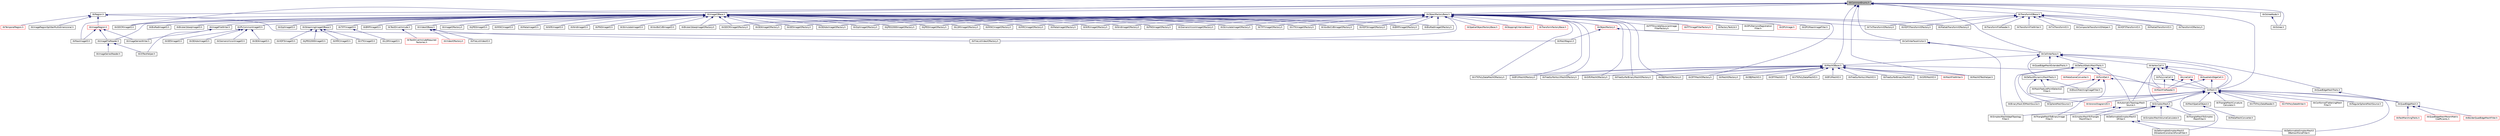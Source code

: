 digraph "itkCommonEnums.h"
{
 // LATEX_PDF_SIZE
  edge [fontname="Helvetica",fontsize="10",labelfontname="Helvetica",labelfontsize="10"];
  node [fontname="Helvetica",fontsize="10",shape=record];
  Node1 [label="itkCommonEnums.h",height=0.2,width=0.4,color="black", fillcolor="grey75", style="filled", fontcolor="black",tooltip=" "];
  Node1 -> Node2 [dir="back",color="midnightblue",fontsize="10",style="solid",fontname="Helvetica"];
  Node2 [label="itkCellInterface.h",height=0.2,width=0.4,color="black", fillcolor="white", style="filled",URL="$itkCellInterface_8h.html",tooltip=" "];
  Node2 -> Node3 [dir="back",color="midnightblue",fontsize="10",style="solid",fontname="Helvetica"];
  Node3 [label="itkDefaultDynamicMeshTraits.h",height=0.2,width=0.4,color="black", fillcolor="white", style="filled",URL="$itkDefaultDynamicMeshTraits_8h.html",tooltip=" "];
  Node3 -> Node4 [dir="back",color="midnightblue",fontsize="10",style="solid",fontname="Helvetica"];
  Node4 [label="itkBlockMatchingImageFilter.h",height=0.2,width=0.4,color="black", fillcolor="white", style="filled",URL="$itkBlockMatchingImageFilter_8h.html",tooltip=" "];
  Node3 -> Node5 [dir="back",color="midnightblue",fontsize="10",style="solid",fontname="Helvetica"];
  Node5 [label="itkMaskFeaturePointSelection\lFilter.h",height=0.2,width=0.4,color="black", fillcolor="white", style="filled",URL="$itkMaskFeaturePointSelectionFilter_8h.html",tooltip=" "];
  Node3 -> Node6 [dir="back",color="midnightblue",fontsize="10",style="solid",fontname="Helvetica"];
  Node6 [label="itkVoronoiDiagram2D.h",height=0.2,width=0.4,color="red", fillcolor="white", style="filled",URL="$itkVoronoiDiagram2D_8h.html",tooltip=" "];
  Node2 -> Node12 [dir="back",color="midnightblue",fontsize="10",style="solid",fontname="Helvetica"];
  Node12 [label="itkDefaultStaticMeshTraits.h",height=0.2,width=0.4,color="black", fillcolor="white", style="filled",URL="$itkDefaultStaticMeshTraits_8h.html",tooltip=" "];
  Node12 -> Node13 [dir="back",color="midnightblue",fontsize="10",style="solid",fontname="Helvetica"];
  Node13 [label="itkAutomaticTopologyMesh\lSource.h",height=0.2,width=0.4,color="black", fillcolor="white", style="filled",URL="$itkAutomaticTopologyMeshSource_8h.html",tooltip=" "];
  Node13 -> Node14 [dir="back",color="midnightblue",fontsize="10",style="solid",fontname="Helvetica"];
  Node14 [label="itkSimplexMeshToTriangle\lMeshFilter.h",height=0.2,width=0.4,color="black", fillcolor="white", style="filled",URL="$itkSimplexMeshToTriangleMeshFilter_8h.html",tooltip=" "];
  Node13 -> Node15 [dir="back",color="midnightblue",fontsize="10",style="solid",fontname="Helvetica"];
  Node15 [label="itkTriangleMeshToBinaryImage\lFilter.h",height=0.2,width=0.4,color="black", fillcolor="white", style="filled",URL="$itkTriangleMeshToBinaryImageFilter_8h.html",tooltip=" "];
  Node12 -> Node16 [dir="back",color="midnightblue",fontsize="10",style="solid",fontname="Helvetica"];
  Node16 [label="itkBinaryMask3DMeshSource.h",height=0.2,width=0.4,color="black", fillcolor="white", style="filled",URL="$itkBinaryMask3DMeshSource_8h.html",tooltip=" "];
  Node12 -> Node17 [dir="back",color="midnightblue",fontsize="10",style="solid",fontname="Helvetica"];
  Node17 [label="itkMetaSceneConverter.h",height=0.2,width=0.4,color="red", fillcolor="white", style="filled",URL="$itkMetaSceneConverter_8h.html",tooltip=" "];
  Node12 -> Node20 [dir="back",color="midnightblue",fontsize="10",style="solid",fontname="Helvetica"];
  Node20 [label="itkPointSet.h",height=0.2,width=0.4,color="red", fillcolor="white", style="filled",URL="$itkPointSet_8h.html",tooltip=" "];
  Node20 -> Node4 [dir="back",color="midnightblue",fontsize="10",style="solid",fontname="Helvetica"];
  Node20 -> Node5 [dir="back",color="midnightblue",fontsize="10",style="solid",fontname="Helvetica"];
  Node20 -> Node51 [dir="back",color="midnightblue",fontsize="10",style="solid",fontname="Helvetica"];
  Node51 [label="itkMesh.h",height=0.2,width=0.4,color="black", fillcolor="white", style="filled",URL="$itkMesh_8h.html",tooltip=" "];
  Node51 -> Node13 [dir="back",color="midnightblue",fontsize="10",style="solid",fontname="Helvetica"];
  Node51 -> Node16 [dir="back",color="midnightblue",fontsize="10",style="solid",fontname="Helvetica"];
  Node51 -> Node52 [dir="back",color="midnightblue",fontsize="10",style="solid",fontname="Helvetica"];
  Node52 [label="itkConformalFlatteningMesh\lFilter.h",height=0.2,width=0.4,color="black", fillcolor="white", style="filled",URL="$itkConformalFlatteningMeshFilter_8h.html",tooltip=" "];
  Node51 -> Node53 [dir="back",color="midnightblue",fontsize="10",style="solid",fontname="Helvetica"];
  Node53 [label="itkDeformableSimplexMesh3\lDBalloonForceFilter.h",height=0.2,width=0.4,color="black", fillcolor="white", style="filled",URL="$itkDeformableSimplexMesh3DBalloonForceFilter_8h.html",tooltip=" "];
  Node51 -> Node54 [dir="back",color="midnightblue",fontsize="10",style="solid",fontname="Helvetica"];
  Node54 [label="itkDeformableSimplexMesh3\lDGradientConstraintForceFilter.h",height=0.2,width=0.4,color="black", fillcolor="white", style="filled",URL="$itkDeformableSimplexMesh3DGradientConstraintForceFilter_8h.html",tooltip=" "];
  Node51 -> Node55 [dir="back",color="midnightblue",fontsize="10",style="solid",fontname="Helvetica"];
  Node55 [label="itkMeshSpatialObject.h",height=0.2,width=0.4,color="black", fillcolor="white", style="filled",URL="$itkMeshSpatialObject_8h.html",tooltip=" "];
  Node55 -> Node56 [dir="back",color="midnightblue",fontsize="10",style="solid",fontname="Helvetica"];
  Node56 [label="itkMetaMeshConverter.h",height=0.2,width=0.4,color="black", fillcolor="white", style="filled",URL="$itkMetaMeshConverter_8h.html",tooltip=" "];
  Node51 -> Node57 [dir="back",color="midnightblue",fontsize="10",style="solid",fontname="Helvetica"];
  Node57 [label="itkQuadEdgeMesh.h",height=0.2,width=0.4,color="black", fillcolor="white", style="filled",URL="$itkQuadEdgeMesh_8h.html",tooltip=" "];
  Node57 -> Node58 [dir="back",color="midnightblue",fontsize="10",style="solid",fontname="Helvetica"];
  Node58 [label="itkBorderQuadEdgeMeshFilter.h",height=0.2,width=0.4,color="red", fillcolor="white", style="filled",URL="$itkBorderQuadEdgeMeshFilter_8h.html",tooltip=" "];
  Node57 -> Node60 [dir="back",color="midnightblue",fontsize="10",style="solid",fontname="Helvetica"];
  Node60 [label="itkFastMarchingTraits.h",height=0.2,width=0.4,color="red", fillcolor="white", style="filled",URL="$itkFastMarchingTraits_8h.html",tooltip=" "];
  Node57 -> Node71 [dir="back",color="midnightblue",fontsize="10",style="solid",fontname="Helvetica"];
  Node71 [label="itkQuadEdgeMeshParamMatrix\lCoefficients.h",height=0.2,width=0.4,color="red", fillcolor="white", style="filled",URL="$itkQuadEdgeMeshParamMatrixCoefficients_8h.html",tooltip=" "];
  Node51 -> Node80 [dir="back",color="midnightblue",fontsize="10",style="solid",fontname="Helvetica"];
  Node80 [label="itkRegularSphereMeshSource.h",height=0.2,width=0.4,color="black", fillcolor="white", style="filled",URL="$itkRegularSphereMeshSource_8h.html",tooltip=" "];
  Node51 -> Node81 [dir="back",color="midnightblue",fontsize="10",style="solid",fontname="Helvetica"];
  Node81 [label="itkSimplexMesh.h",height=0.2,width=0.4,color="black", fillcolor="white", style="filled",URL="$itkSimplexMesh_8h.html",tooltip=" "];
  Node81 -> Node82 [dir="back",color="midnightblue",fontsize="10",style="solid",fontname="Helvetica"];
  Node82 [label="itkDeformableSimplexMesh3\lDFilter.h",height=0.2,width=0.4,color="black", fillcolor="white", style="filled",URL="$itkDeformableSimplexMesh3DFilter_8h.html",tooltip=" "];
  Node82 -> Node53 [dir="back",color="midnightblue",fontsize="10",style="solid",fontname="Helvetica"];
  Node82 -> Node54 [dir="back",color="midnightblue",fontsize="10",style="solid",fontname="Helvetica"];
  Node81 -> Node83 [dir="back",color="midnightblue",fontsize="10",style="solid",fontname="Helvetica"];
  Node83 [label="itkSimplexMeshAdaptTopology\lFilter.h",height=0.2,width=0.4,color="black", fillcolor="white", style="filled",URL="$itkSimplexMeshAdaptTopologyFilter_8h.html",tooltip=" "];
  Node81 -> Node14 [dir="back",color="midnightblue",fontsize="10",style="solid",fontname="Helvetica"];
  Node81 -> Node84 [dir="back",color="midnightblue",fontsize="10",style="solid",fontname="Helvetica"];
  Node84 [label="itkSimplexMeshVolumeCalculator.h",height=0.2,width=0.4,color="black", fillcolor="white", style="filled",URL="$itkSimplexMeshVolumeCalculator_8h.html",tooltip=" "];
  Node81 -> Node85 [dir="back",color="midnightblue",fontsize="10",style="solid",fontname="Helvetica"];
  Node85 [label="itkTriangleMeshToSimplex\lMeshFilter.h",height=0.2,width=0.4,color="black", fillcolor="white", style="filled",URL="$itkTriangleMeshToSimplexMeshFilter_8h.html",tooltip=" "];
  Node51 -> Node86 [dir="back",color="midnightblue",fontsize="10",style="solid",fontname="Helvetica"];
  Node86 [label="itkSphereMeshSource.h",height=0.2,width=0.4,color="black", fillcolor="white", style="filled",URL="$itkSphereMeshSource_8h.html",tooltip=" "];
  Node51 -> Node87 [dir="back",color="midnightblue",fontsize="10",style="solid",fontname="Helvetica"];
  Node87 [label="itkTriangleMeshCurvature\lCalculator.h",height=0.2,width=0.4,color="black", fillcolor="white", style="filled",URL="$itkTriangleMeshCurvatureCalculator_8h.html",tooltip=" "];
  Node51 -> Node88 [dir="back",color="midnightblue",fontsize="10",style="solid",fontname="Helvetica"];
  Node88 [label="itkVTKPolyDataReader.h",height=0.2,width=0.4,color="black", fillcolor="white", style="filled",URL="$itkVTKPolyDataReader_8h.html",tooltip=" "];
  Node51 -> Node89 [dir="back",color="midnightblue",fontsize="10",style="solid",fontname="Helvetica"];
  Node89 [label="itkVTKPolyDataWriter.h",height=0.2,width=0.4,color="red", fillcolor="white", style="filled",URL="$itkVTKPolyDataWriter_8h.html",tooltip=" "];
  Node51 -> Node6 [dir="back",color="midnightblue",fontsize="10",style="solid",fontname="Helvetica"];
  Node20 -> Node15 [dir="back",color="midnightblue",fontsize="10",style="solid",fontname="Helvetica"];
  Node12 -> Node86 [dir="back",color="midnightblue",fontsize="10",style="solid",fontname="Helvetica"];
  Node2 -> Node51 [dir="back",color="midnightblue",fontsize="10",style="solid",fontname="Helvetica"];
  Node2 -> Node100 [dir="back",color="midnightblue",fontsize="10",style="solid",fontname="Helvetica"];
  Node100 [label="itkMeshIOBase.h",height=0.2,width=0.4,color="black", fillcolor="white", style="filled",URL="$itkMeshIOBase_8h.html",tooltip=" "];
  Node100 -> Node101 [dir="back",color="midnightblue",fontsize="10",style="solid",fontname="Helvetica"];
  Node101 [label="itkBYUMeshIO.h",height=0.2,width=0.4,color="black", fillcolor="white", style="filled",URL="$itkBYUMeshIO_8h.html",tooltip=" "];
  Node100 -> Node102 [dir="back",color="midnightblue",fontsize="10",style="solid",fontname="Helvetica"];
  Node102 [label="itkBYUMeshIOFactory.h",height=0.2,width=0.4,color="black", fillcolor="white", style="filled",URL="$itkBYUMeshIOFactory_8h.html",tooltip=" "];
  Node100 -> Node103 [dir="back",color="midnightblue",fontsize="10",style="solid",fontname="Helvetica"];
  Node103 [label="itkFreeSurferAsciiMeshIO.h",height=0.2,width=0.4,color="black", fillcolor="white", style="filled",URL="$itkFreeSurferAsciiMeshIO_8h.html",tooltip=" "];
  Node100 -> Node104 [dir="back",color="midnightblue",fontsize="10",style="solid",fontname="Helvetica"];
  Node104 [label="itkFreeSurferAsciiMeshIOFactory.h",height=0.2,width=0.4,color="black", fillcolor="white", style="filled",URL="$itkFreeSurferAsciiMeshIOFactory_8h.html",tooltip=" "];
  Node100 -> Node105 [dir="back",color="midnightblue",fontsize="10",style="solid",fontname="Helvetica"];
  Node105 [label="itkFreeSurferBinaryMeshIO.h",height=0.2,width=0.4,color="black", fillcolor="white", style="filled",URL="$itkFreeSurferBinaryMeshIO_8h.html",tooltip=" "];
  Node100 -> Node106 [dir="back",color="midnightblue",fontsize="10",style="solid",fontname="Helvetica"];
  Node106 [label="itkFreeSurferBinaryMeshIOFactory.h",height=0.2,width=0.4,color="black", fillcolor="white", style="filled",URL="$itkFreeSurferBinaryMeshIOFactory_8h.html",tooltip=" "];
  Node100 -> Node107 [dir="back",color="midnightblue",fontsize="10",style="solid",fontname="Helvetica"];
  Node107 [label="itkGiftiMeshIO.h",height=0.2,width=0.4,color="black", fillcolor="white", style="filled",URL="$itkGiftiMeshIO_8h.html",tooltip=" "];
  Node100 -> Node108 [dir="back",color="midnightblue",fontsize="10",style="solid",fontname="Helvetica"];
  Node108 [label="itkGiftiMeshIOFactory.h",height=0.2,width=0.4,color="black", fillcolor="white", style="filled",URL="$itkGiftiMeshIOFactory_8h.html",tooltip=" "];
  Node100 -> Node109 [dir="back",color="midnightblue",fontsize="10",style="solid",fontname="Helvetica"];
  Node109 [label="itkMeshFileReader.h",height=0.2,width=0.4,color="red", fillcolor="white", style="filled",URL="$itkMeshFileReader_8h.html",tooltip=" "];
  Node100 -> Node111 [dir="back",color="midnightblue",fontsize="10",style="solid",fontname="Helvetica"];
  Node111 [label="itkMeshFileWriter.h",height=0.2,width=0.4,color="red", fillcolor="white", style="filled",URL="$itkMeshFileWriter_8h.html",tooltip=" "];
  Node100 -> Node112 [dir="back",color="midnightblue",fontsize="10",style="solid",fontname="Helvetica"];
  Node112 [label="itkMeshIOFactory.h",height=0.2,width=0.4,color="black", fillcolor="white", style="filled",URL="$itkMeshIOFactory_8h.html",tooltip=" "];
  Node100 -> Node113 [dir="back",color="midnightblue",fontsize="10",style="solid",fontname="Helvetica"];
  Node113 [label="itkMeshIOTestHelper.h",height=0.2,width=0.4,color="black", fillcolor="white", style="filled",URL="$itkMeshIOTestHelper_8h.html",tooltip=" "];
  Node100 -> Node114 [dir="back",color="midnightblue",fontsize="10",style="solid",fontname="Helvetica"];
  Node114 [label="itkOBJMeshIO.h",height=0.2,width=0.4,color="black", fillcolor="white", style="filled",URL="$itkOBJMeshIO_8h.html",tooltip=" "];
  Node100 -> Node115 [dir="back",color="midnightblue",fontsize="10",style="solid",fontname="Helvetica"];
  Node115 [label="itkOBJMeshIOFactory.h",height=0.2,width=0.4,color="black", fillcolor="white", style="filled",URL="$itkOBJMeshIOFactory_8h.html",tooltip=" "];
  Node100 -> Node116 [dir="back",color="midnightblue",fontsize="10",style="solid",fontname="Helvetica"];
  Node116 [label="itkOFFMeshIO.h",height=0.2,width=0.4,color="black", fillcolor="white", style="filled",URL="$itkOFFMeshIO_8h.html",tooltip=" "];
  Node100 -> Node117 [dir="back",color="midnightblue",fontsize="10",style="solid",fontname="Helvetica"];
  Node117 [label="itkOFFMeshIOFactory.h",height=0.2,width=0.4,color="black", fillcolor="white", style="filled",URL="$itkOFFMeshIOFactory_8h.html",tooltip=" "];
  Node100 -> Node118 [dir="back",color="midnightblue",fontsize="10",style="solid",fontname="Helvetica"];
  Node118 [label="itkVTKPolyDataMeshIO.h",height=0.2,width=0.4,color="black", fillcolor="white", style="filled",URL="$itkVTKPolyDataMeshIO_8h.html",tooltip=" "];
  Node100 -> Node119 [dir="back",color="midnightblue",fontsize="10",style="solid",fontname="Helvetica"];
  Node119 [label="itkVTKPolyDataMeshIOFactory.h",height=0.2,width=0.4,color="black", fillcolor="white", style="filled",URL="$itkVTKPolyDataMeshIOFactory_8h.html",tooltip=" "];
  Node2 -> Node120 [dir="back",color="midnightblue",fontsize="10",style="solid",fontname="Helvetica"];
  Node120 [label="itkQuadEdgeMeshExtendedTraits.h",height=0.2,width=0.4,color="black", fillcolor="white", style="filled",URL="$itkQuadEdgeMeshExtendedTraits_8h.html",tooltip=" "];
  Node2 -> Node121 [dir="back",color="midnightblue",fontsize="10",style="solid",fontname="Helvetica"];
  Node121 [label="itkQuadEdgeMeshTraits.h",height=0.2,width=0.4,color="black", fillcolor="white", style="filled",URL="$itkQuadEdgeMeshTraits_8h.html",tooltip=" "];
  Node121 -> Node57 [dir="back",color="midnightblue",fontsize="10",style="solid",fontname="Helvetica"];
  Node2 -> Node122 [dir="back",color="midnightblue",fontsize="10",style="solid",fontname="Helvetica"];
  Node122 [label="itkVertexCell.h",height=0.2,width=0.4,color="black", fillcolor="white", style="filled",URL="$itkVertexCell_8h.html",tooltip=" "];
  Node122 -> Node13 [dir="back",color="midnightblue",fontsize="10",style="solid",fontname="Helvetica"];
  Node122 -> Node123 [dir="back",color="midnightblue",fontsize="10",style="solid",fontname="Helvetica"];
  Node123 [label="itkLineCell.h",height=0.2,width=0.4,color="red", fillcolor="white", style="filled",URL="$itkLineCell_8h.html",tooltip=" "];
  Node123 -> Node51 [dir="back",color="midnightblue",fontsize="10",style="solid",fontname="Helvetica"];
  Node123 -> Node109 [dir="back",color="midnightblue",fontsize="10",style="solid",fontname="Helvetica"];
  Node122 -> Node51 [dir="back",color="midnightblue",fontsize="10",style="solid",fontname="Helvetica"];
  Node122 -> Node109 [dir="back",color="midnightblue",fontsize="10",style="solid",fontname="Helvetica"];
  Node122 -> Node136 [dir="back",color="midnightblue",fontsize="10",style="solid",fontname="Helvetica"];
  Node136 [label="itkPolyLineCell.h",height=0.2,width=0.4,color="black", fillcolor="white", style="filled",URL="$itkPolyLineCell_8h.html",tooltip=" "];
  Node136 -> Node51 [dir="back",color="midnightblue",fontsize="10",style="solid",fontname="Helvetica"];
  Node136 -> Node109 [dir="back",color="midnightblue",fontsize="10",style="solid",fontname="Helvetica"];
  Node122 -> Node137 [dir="back",color="midnightblue",fontsize="10",style="solid",fontname="Helvetica"];
  Node137 [label="itkQuadraticEdgeCell.h",height=0.2,width=0.4,color="red", fillcolor="white", style="filled",URL="$itkQuadraticEdgeCell_8h.html",tooltip=" "];
  Node137 -> Node51 [dir="back",color="midnightblue",fontsize="10",style="solid",fontname="Helvetica"];
  Node137 -> Node109 [dir="back",color="midnightblue",fontsize="10",style="solid",fontname="Helvetica"];
  Node122 -> Node81 [dir="back",color="midnightblue",fontsize="10",style="solid",fontname="Helvetica"];
  Node1 -> Node139 [dir="back",color="midnightblue",fontsize="10",style="solid",fontname="Helvetica"];
  Node139 [label="itkCellInterfaceVisitor.h",height=0.2,width=0.4,color="black", fillcolor="white", style="filled",URL="$itkCellInterfaceVisitor_8h.html",tooltip=" "];
  Node139 -> Node2 [dir="back",color="midnightblue",fontsize="10",style="solid",fontname="Helvetica"];
  Node139 -> Node83 [dir="back",color="midnightblue",fontsize="10",style="solid",fontname="Helvetica"];
  Node1 -> Node140 [dir="back",color="midnightblue",fontsize="10",style="solid",fontname="Helvetica"];
  Node140 [label="itkGDCMImageIO.h",height=0.2,width=0.4,color="black", fillcolor="white", style="filled",URL="$itkGDCMImageIO_8h.html",tooltip=" "];
  Node1 -> Node141 [dir="back",color="midnightblue",fontsize="10",style="solid",fontname="Helvetica"];
  Node141 [label="itkImageIOBase.h",height=0.2,width=0.4,color="black", fillcolor="white", style="filled",URL="$itkImageIOBase_8h.html",tooltip=" "];
  Node141 -> Node142 [dir="back",color="midnightblue",fontsize="10",style="solid",fontname="Helvetica"];
  Node142 [label="itkBMPImageIO.h",height=0.2,width=0.4,color="black", fillcolor="white", style="filled",URL="$itkBMPImageIO_8h.html",tooltip=" "];
  Node141 -> Node143 [dir="back",color="midnightblue",fontsize="10",style="solid",fontname="Helvetica"];
  Node143 [label="itkBMPImageIOFactory.h",height=0.2,width=0.4,color="black", fillcolor="white", style="filled",URL="$itkBMPImageIOFactory_8h.html",tooltip=" "];
  Node141 -> Node144 [dir="back",color="midnightblue",fontsize="10",style="solid",fontname="Helvetica"];
  Node144 [label="itkBioRadImageIO.h",height=0.2,width=0.4,color="black", fillcolor="white", style="filled",URL="$itkBioRadImageIO_8h.html",tooltip=" "];
  Node141 -> Node145 [dir="back",color="midnightblue",fontsize="10",style="solid",fontname="Helvetica"];
  Node145 [label="itkBioRadImageIOFactory.h",height=0.2,width=0.4,color="black", fillcolor="white", style="filled",URL="$itkBioRadImageIOFactory_8h.html",tooltip=" "];
  Node141 -> Node146 [dir="back",color="midnightblue",fontsize="10",style="solid",fontname="Helvetica"];
  Node146 [label="itkBruker2dseqImageIO.h",height=0.2,width=0.4,color="black", fillcolor="white", style="filled",URL="$itkBruker2dseqImageIO_8h.html",tooltip=" "];
  Node141 -> Node147 [dir="back",color="midnightblue",fontsize="10",style="solid",fontname="Helvetica"];
  Node147 [label="itkBruker2dseqImageIOFactory.h",height=0.2,width=0.4,color="black", fillcolor="white", style="filled",URL="$itkBruker2dseqImageIOFactory_8h.html",tooltip=" "];
  Node141 -> Node140 [dir="back",color="midnightblue",fontsize="10",style="solid",fontname="Helvetica"];
  Node141 -> Node148 [dir="back",color="midnightblue",fontsize="10",style="solid",fontname="Helvetica"];
  Node148 [label="itkGDCMImageIOFactory.h",height=0.2,width=0.4,color="black", fillcolor="white", style="filled",URL="$itkGDCMImageIOFactory_8h.html",tooltip=" "];
  Node141 -> Node149 [dir="back",color="midnightblue",fontsize="10",style="solid",fontname="Helvetica"];
  Node149 [label="itkGE4ImageIOFactory.h",height=0.2,width=0.4,color="black", fillcolor="white", style="filled",URL="$itkGE4ImageIOFactory_8h.html",tooltip=" "];
  Node141 -> Node150 [dir="back",color="midnightblue",fontsize="10",style="solid",fontname="Helvetica"];
  Node150 [label="itkGE5ImageIOFactory.h",height=0.2,width=0.4,color="black", fillcolor="white", style="filled",URL="$itkGE5ImageIOFactory_8h.html",tooltip=" "];
  Node141 -> Node151 [dir="back",color="midnightblue",fontsize="10",style="solid",fontname="Helvetica"];
  Node151 [label="itkGEAdwImageIOFactory.h",height=0.2,width=0.4,color="black", fillcolor="white", style="filled",URL="$itkGEAdwImageIOFactory_8h.html",tooltip=" "];
  Node141 -> Node152 [dir="back",color="midnightblue",fontsize="10",style="solid",fontname="Helvetica"];
  Node152 [label="itkGiplImageIO.h",height=0.2,width=0.4,color="black", fillcolor="white", style="filled",URL="$itkGiplImageIO_8h.html",tooltip=" "];
  Node141 -> Node153 [dir="back",color="midnightblue",fontsize="10",style="solid",fontname="Helvetica"];
  Node153 [label="itkGiplImageIOFactory.h",height=0.2,width=0.4,color="black", fillcolor="white", style="filled",URL="$itkGiplImageIOFactory_8h.html",tooltip=" "];
  Node141 -> Node154 [dir="back",color="midnightblue",fontsize="10",style="solid",fontname="Helvetica"];
  Node154 [label="itkHDF5ImageIOFactory.h",height=0.2,width=0.4,color="black", fillcolor="white", style="filled",URL="$itkHDF5ImageIOFactory_8h.html",tooltip=" "];
  Node141 -> Node155 [dir="back",color="midnightblue",fontsize="10",style="solid",fontname="Helvetica"];
  Node155 [label="itkIPLCommonImageIO.h",height=0.2,width=0.4,color="black", fillcolor="white", style="filled",URL="$itkIPLCommonImageIO_8h.html",tooltip="This file was written as a modification to the itkMetaImageIO as a new method for reading in files fr..."];
  Node155 -> Node156 [dir="back",color="midnightblue",fontsize="10",style="solid",fontname="Helvetica"];
  Node156 [label="itkGE4ImageIO.h",height=0.2,width=0.4,color="black", fillcolor="white", style="filled",URL="$itkGE4ImageIO_8h.html",tooltip="This file was written as a modification to the itkMetaImageIO as a new method for reading in files fr..."];
  Node155 -> Node157 [dir="back",color="midnightblue",fontsize="10",style="solid",fontname="Helvetica"];
  Node157 [label="itkGE5ImageIO.h",height=0.2,width=0.4,color="black", fillcolor="white", style="filled",URL="$itkGE5ImageIO_8h.html",tooltip="This file was written as a modification to the itkMetaImageIO as a new method for reading in files fr..."];
  Node155 -> Node158 [dir="back",color="midnightblue",fontsize="10",style="solid",fontname="Helvetica"];
  Node158 [label="itkGEAdwImageIO.h",height=0.2,width=0.4,color="black", fillcolor="white", style="filled",URL="$itkGEAdwImageIO_8h.html",tooltip="This file was written as a modification to the itkMetaImageIO as a new method for reading in files fr..."];
  Node155 -> Node159 [dir="back",color="midnightblue",fontsize="10",style="solid",fontname="Helvetica"];
  Node159 [label="itkSiemensVisionImageIO.h",height=0.2,width=0.4,color="black", fillcolor="white", style="filled",URL="$itkSiemensVisionImageIO_8h.html",tooltip="This file was written as a modification to the itkMetaImageIO as a new method for reading in files fr..."];
  Node141 -> Node160 [dir="back",color="midnightblue",fontsize="10",style="solid",fontname="Helvetica"];
  Node160 [label="itkImageFileReader.h",height=0.2,width=0.4,color="black", fillcolor="white", style="filled",URL="$itkImageFileReader_8h.html",tooltip=" "];
  Node160 -> Node161 [dir="back",color="midnightblue",fontsize="10",style="solid",fontname="Helvetica"];
  Node161 [label="itkIOTestHelper.h",height=0.2,width=0.4,color="black", fillcolor="white", style="filled",URL="$itkIOTestHelper_8h.html",tooltip=" "];
  Node160 -> Node162 [dir="back",color="midnightblue",fontsize="10",style="solid",fontname="Helvetica"];
  Node162 [label="itkImageSeriesReader.h",height=0.2,width=0.4,color="black", fillcolor="white", style="filled",URL="$itkImageSeriesReader_8h.html",tooltip=" "];
  Node141 -> Node163 [dir="back",color="midnightblue",fontsize="10",style="solid",fontname="Helvetica"];
  Node163 [label="itkImageFileWriter.h",height=0.2,width=0.4,color="black", fillcolor="white", style="filled",URL="$itkImageFileWriter_8h.html",tooltip=" "];
  Node163 -> Node161 [dir="back",color="midnightblue",fontsize="10",style="solid",fontname="Helvetica"];
  Node163 -> Node164 [dir="back",color="midnightblue",fontsize="10",style="solid",fontname="Helvetica"];
  Node164 [label="itkImageSeriesWriter.h",height=0.2,width=0.4,color="black", fillcolor="white", style="filled",URL="$itkImageSeriesWriter_8h.html",tooltip=" "];
  Node141 -> Node165 [dir="back",color="midnightblue",fontsize="10",style="solid",fontname="Helvetica"];
  Node165 [label="itkImageIOFactory.h",height=0.2,width=0.4,color="black", fillcolor="white", style="filled",URL="$itkImageIOFactory_8h.html",tooltip=" "];
  Node141 -> Node166 [dir="back",color="midnightblue",fontsize="10",style="solid",fontname="Helvetica"];
  Node166 [label="itkJPEG2000ImageIOFactory.h",height=0.2,width=0.4,color="black", fillcolor="white", style="filled",URL="$itkJPEG2000ImageIOFactory_8h.html",tooltip=" "];
  Node141 -> Node167 [dir="back",color="midnightblue",fontsize="10",style="solid",fontname="Helvetica"];
  Node167 [label="itkJPEGImageIO.h",height=0.2,width=0.4,color="black", fillcolor="white", style="filled",URL="$itkJPEGImageIO_8h.html",tooltip=" "];
  Node141 -> Node168 [dir="back",color="midnightblue",fontsize="10",style="solid",fontname="Helvetica"];
  Node168 [label="itkJPEGImageIOFactory.h",height=0.2,width=0.4,color="black", fillcolor="white", style="filled",URL="$itkJPEGImageIOFactory_8h.html",tooltip=" "];
  Node141 -> Node169 [dir="back",color="midnightblue",fontsize="10",style="solid",fontname="Helvetica"];
  Node169 [label="itkLSMImageIOFactory.h",height=0.2,width=0.4,color="black", fillcolor="white", style="filled",URL="$itkLSMImageIOFactory_8h.html",tooltip=" "];
  Node141 -> Node170 [dir="back",color="midnightblue",fontsize="10",style="solid",fontname="Helvetica"];
  Node170 [label="itkMINCImageIO.h",height=0.2,width=0.4,color="black", fillcolor="white", style="filled",URL="$itkMINCImageIO_8h.html",tooltip=" "];
  Node141 -> Node171 [dir="back",color="midnightblue",fontsize="10",style="solid",fontname="Helvetica"];
  Node171 [label="itkMINCImageIOFactory.h",height=0.2,width=0.4,color="black", fillcolor="white", style="filled",URL="$itkMINCImageIOFactory_8h.html",tooltip=" "];
  Node141 -> Node172 [dir="back",color="midnightblue",fontsize="10",style="solid",fontname="Helvetica"];
  Node172 [label="itkMRCImageIOFactory.h",height=0.2,width=0.4,color="black", fillcolor="white", style="filled",URL="$itkMRCImageIOFactory_8h.html",tooltip=" "];
  Node141 -> Node173 [dir="back",color="midnightblue",fontsize="10",style="solid",fontname="Helvetica"];
  Node173 [label="itkMetaImageIO.h",height=0.2,width=0.4,color="black", fillcolor="white", style="filled",URL="$itkMetaImageIO_8h.html",tooltip=" "];
  Node141 -> Node174 [dir="back",color="midnightblue",fontsize="10",style="solid",fontname="Helvetica"];
  Node174 [label="itkMetaImageIOFactory.h",height=0.2,width=0.4,color="black", fillcolor="white", style="filled",URL="$itkMetaImageIOFactory_8h.html",tooltip=" "];
  Node141 -> Node175 [dir="back",color="midnightblue",fontsize="10",style="solid",fontname="Helvetica"];
  Node175 [label="itkNiftiImageIO.h",height=0.2,width=0.4,color="black", fillcolor="white", style="filled",URL="$itkNiftiImageIO_8h.html",tooltip=" "];
  Node141 -> Node176 [dir="back",color="midnightblue",fontsize="10",style="solid",fontname="Helvetica"];
  Node176 [label="itkNiftiImageIOFactory.h",height=0.2,width=0.4,color="black", fillcolor="white", style="filled",URL="$itkNiftiImageIOFactory_8h.html",tooltip=" "];
  Node141 -> Node177 [dir="back",color="midnightblue",fontsize="10",style="solid",fontname="Helvetica"];
  Node177 [label="itkNrrdImageIO.h",height=0.2,width=0.4,color="black", fillcolor="white", style="filled",URL="$itkNrrdImageIO_8h.html",tooltip=" "];
  Node141 -> Node178 [dir="back",color="midnightblue",fontsize="10",style="solid",fontname="Helvetica"];
  Node178 [label="itkNrrdImageIOFactory.h",height=0.2,width=0.4,color="black", fillcolor="white", style="filled",URL="$itkNrrdImageIOFactory_8h.html",tooltip=" "];
  Node141 -> Node179 [dir="back",color="midnightblue",fontsize="10",style="solid",fontname="Helvetica"];
  Node179 [label="itkPNGImageIO.h",height=0.2,width=0.4,color="black", fillcolor="white", style="filled",URL="$itkPNGImageIO_8h.html",tooltip=" "];
  Node141 -> Node180 [dir="back",color="midnightblue",fontsize="10",style="solid",fontname="Helvetica"];
  Node180 [label="itkPNGImageIOFactory.h",height=0.2,width=0.4,color="black", fillcolor="white", style="filled",URL="$itkPNGImageIOFactory_8h.html",tooltip=" "];
  Node141 -> Node181 [dir="back",color="midnightblue",fontsize="10",style="solid",fontname="Helvetica"];
  Node181 [label="itkRawImageIO.h",height=0.2,width=0.4,color="black", fillcolor="white", style="filled",URL="$itkRawImageIO_8h.html",tooltip=" "];
  Node141 -> Node182 [dir="back",color="midnightblue",fontsize="10",style="solid",fontname="Helvetica"];
  Node182 [label="itkSiemensVisionImageIOFactory.h",height=0.2,width=0.4,color="black", fillcolor="white", style="filled",URL="$itkSiemensVisionImageIOFactory_8h.html",tooltip=" "];
  Node141 -> Node183 [dir="back",color="midnightblue",fontsize="10",style="solid",fontname="Helvetica"];
  Node183 [label="itkStimulateImageIO.h",height=0.2,width=0.4,color="black", fillcolor="white", style="filled",URL="$itkStimulateImageIO_8h.html",tooltip=" "];
  Node141 -> Node184 [dir="back",color="midnightblue",fontsize="10",style="solid",fontname="Helvetica"];
  Node184 [label="itkStimulateImageIOFactory.h",height=0.2,width=0.4,color="black", fillcolor="white", style="filled",URL="$itkStimulateImageIOFactory_8h.html",tooltip=" "];
  Node141 -> Node185 [dir="back",color="midnightblue",fontsize="10",style="solid",fontname="Helvetica"];
  Node185 [label="itkStreamingImageIOBase.h",height=0.2,width=0.4,color="black", fillcolor="white", style="filled",URL="$itkStreamingImageIOBase_8h.html",tooltip=" "];
  Node185 -> Node186 [dir="back",color="midnightblue",fontsize="10",style="solid",fontname="Helvetica"];
  Node186 [label="itkHDF5ImageIO.h",height=0.2,width=0.4,color="black", fillcolor="white", style="filled",URL="$itkHDF5ImageIO_8h.html",tooltip=" "];
  Node185 -> Node187 [dir="back",color="midnightblue",fontsize="10",style="solid",fontname="Helvetica"];
  Node187 [label="itkJPEG2000ImageIO.h",height=0.2,width=0.4,color="black", fillcolor="white", style="filled",URL="$itkJPEG2000ImageIO_8h.html",tooltip=" "];
  Node185 -> Node188 [dir="back",color="midnightblue",fontsize="10",style="solid",fontname="Helvetica"];
  Node188 [label="itkMRCImageIO.h",height=0.2,width=0.4,color="black", fillcolor="white", style="filled",URL="$itkMRCImageIO_8h.html",tooltip=" "];
  Node185 -> Node189 [dir="back",color="midnightblue",fontsize="10",style="solid",fontname="Helvetica"];
  Node189 [label="itkVTKImageIO.h",height=0.2,width=0.4,color="black", fillcolor="white", style="filled",URL="$itkVTKImageIO_8h.html",tooltip=" "];
  Node141 -> Node190 [dir="back",color="midnightblue",fontsize="10",style="solid",fontname="Helvetica"];
  Node190 [label="itkTIFFImageIO.h",height=0.2,width=0.4,color="black", fillcolor="white", style="filled",URL="$itkTIFFImageIO_8h.html",tooltip=" "];
  Node190 -> Node191 [dir="back",color="midnightblue",fontsize="10",style="solid",fontname="Helvetica"];
  Node191 [label="itkLSMImageIO.h",height=0.2,width=0.4,color="black", fillcolor="white", style="filled",URL="$itkLSMImageIO_8h.html",tooltip=" "];
  Node141 -> Node192 [dir="back",color="midnightblue",fontsize="10",style="solid",fontname="Helvetica"];
  Node192 [label="itkTIFFImageIOFactory.h",height=0.2,width=0.4,color="black", fillcolor="white", style="filled",URL="$itkTIFFImageIOFactory_8h.html",tooltip=" "];
  Node141 -> Node193 [dir="back",color="midnightblue",fontsize="10",style="solid",fontname="Helvetica"];
  Node193 [label="itkTestDriverInclude.h",height=0.2,width=0.4,color="black", fillcolor="white", style="filled",URL="$itkTestDriverInclude_8h.html",tooltip=" "];
  Node193 -> Node194 [dir="back",color="midnightblue",fontsize="10",style="solid",fontname="Helvetica"];
  Node194 [label="itkTestDriverIncludeRequired\lFactories.h",height=0.2,width=0.4,color="red", fillcolor="white", style="filled",URL="$itkTestDriverIncludeRequiredFactories_8h.html",tooltip=" "];
  Node141 -> Node196 [dir="back",color="midnightblue",fontsize="10",style="solid",fontname="Helvetica"];
  Node196 [label="itkVTKImageIOFactory.h",height=0.2,width=0.4,color="black", fillcolor="white", style="filled",URL="$itkVTKImageIOFactory_8h.html",tooltip=" "];
  Node141 -> Node197 [dir="back",color="midnightblue",fontsize="10",style="solid",fontname="Helvetica"];
  Node197 [label="itkVideoIOBase.h",height=0.2,width=0.4,color="black", fillcolor="white", style="filled",URL="$itkVideoIOBase_8h.html",tooltip=" "];
  Node197 -> Node198 [dir="back",color="midnightblue",fontsize="10",style="solid",fontname="Helvetica"];
  Node198 [label="itkFileListVideoIO.h",height=0.2,width=0.4,color="black", fillcolor="white", style="filled",URL="$itkFileListVideoIO_8h.html",tooltip=" "];
  Node197 -> Node199 [dir="back",color="midnightblue",fontsize="10",style="solid",fontname="Helvetica"];
  Node199 [label="itkFileListVideoIOFactory.h",height=0.2,width=0.4,color="black", fillcolor="white", style="filled",URL="$itkFileListVideoIOFactory_8h.html",tooltip=" "];
  Node197 -> Node200 [dir="back",color="midnightblue",fontsize="10",style="solid",fontname="Helvetica"];
  Node200 [label="itkVideoIOFactory.h",height=0.2,width=0.4,color="red", fillcolor="white", style="filled",URL="$itkVideoIOFactory_8h.html",tooltip=" "];
  Node141 -> Node203 [dir="back",color="midnightblue",fontsize="10",style="solid",fontname="Helvetica"];
  Node203 [label="itkVoxBoCUBImageIO.h",height=0.2,width=0.4,color="black", fillcolor="white", style="filled",URL="$itkVoxBoCUBImageIO_8h.html",tooltip=" "];
  Node141 -> Node204 [dir="back",color="midnightblue",fontsize="10",style="solid",fontname="Helvetica"];
  Node204 [label="itkVoxBoCUBImageIOFactory.h",height=0.2,width=0.4,color="black", fillcolor="white", style="filled",URL="$itkVoxBoCUBImageIOFactory_8h.html",tooltip=" "];
  Node1 -> Node51 [dir="back",color="midnightblue",fontsize="10",style="solid",fontname="Helvetica"];
  Node1 -> Node100 [dir="back",color="midnightblue",fontsize="10",style="solid",fontname="Helvetica"];
  Node1 -> Node113 [dir="back",color="midnightblue",fontsize="10",style="solid",fontname="Helvetica"];
  Node1 -> Node205 [dir="back",color="midnightblue",fontsize="10",style="solid",fontname="Helvetica"];
  Node205 [label="itkObjectFactoryBase.h",height=0.2,width=0.4,color="black", fillcolor="white", style="filled",URL="$itkObjectFactoryBase_8h.html",tooltip=" "];
  Node205 -> Node143 [dir="back",color="midnightblue",fontsize="10",style="solid",fontname="Helvetica"];
  Node205 -> Node102 [dir="back",color="midnightblue",fontsize="10",style="solid",fontname="Helvetica"];
  Node205 -> Node145 [dir="back",color="midnightblue",fontsize="10",style="solid",fontname="Helvetica"];
  Node205 -> Node147 [dir="back",color="midnightblue",fontsize="10",style="solid",fontname="Helvetica"];
  Node205 -> Node206 [dir="back",color="midnightblue",fontsize="10",style="solid",fontname="Helvetica"];
  Node206 [label="itkFFTDiscreteGaussianImage\lFilterFactory.h",height=0.2,width=0.4,color="black", fillcolor="white", style="filled",URL="$itkFFTDiscreteGaussianImageFilterFactory_8h.html",tooltip=" "];
  Node205 -> Node207 [dir="back",color="midnightblue",fontsize="10",style="solid",fontname="Helvetica"];
  Node207 [label="itkFFTImageFilterFactory.h",height=0.2,width=0.4,color="red", fillcolor="white", style="filled",URL="$itkFFTImageFilterFactory_8h.html",tooltip=" "];
  Node205 -> Node225 [dir="back",color="midnightblue",fontsize="10",style="solid",fontname="Helvetica"];
  Node225 [label="itkFactoryTestLib.h",height=0.2,width=0.4,color="black", fillcolor="white", style="filled",URL="$itkFactoryTestLib_8h.html",tooltip=" "];
  Node205 -> Node199 [dir="back",color="midnightblue",fontsize="10",style="solid",fontname="Helvetica"];
  Node205 -> Node104 [dir="back",color="midnightblue",fontsize="10",style="solid",fontname="Helvetica"];
  Node205 -> Node106 [dir="back",color="midnightblue",fontsize="10",style="solid",fontname="Helvetica"];
  Node205 -> Node148 [dir="back",color="midnightblue",fontsize="10",style="solid",fontname="Helvetica"];
  Node205 -> Node149 [dir="back",color="midnightblue",fontsize="10",style="solid",fontname="Helvetica"];
  Node205 -> Node150 [dir="back",color="midnightblue",fontsize="10",style="solid",fontname="Helvetica"];
  Node205 -> Node151 [dir="back",color="midnightblue",fontsize="10",style="solid",fontname="Helvetica"];
  Node205 -> Node226 [dir="back",color="midnightblue",fontsize="10",style="solid",fontname="Helvetica"];
  Node226 [label="itkGPUDemonsRegistration\lFilter.h",height=0.2,width=0.4,color="black", fillcolor="white", style="filled",URL="$itkGPUDemonsRegistrationFilter_8h.html",tooltip=" "];
  Node205 -> Node227 [dir="back",color="midnightblue",fontsize="10",style="solid",fontname="Helvetica"];
  Node227 [label="itkGPUImage.h",height=0.2,width=0.4,color="red", fillcolor="white", style="filled",URL="$itkGPUImage_8h.html",tooltip=" "];
  Node205 -> Node248 [dir="back",color="midnightblue",fontsize="10",style="solid",fontname="Helvetica"];
  Node248 [label="itkGPUMeanImageFilter.h",height=0.2,width=0.4,color="black", fillcolor="white", style="filled",URL="$itkGPUMeanImageFilter_8h.html",tooltip=" "];
  Node205 -> Node108 [dir="back",color="midnightblue",fontsize="10",style="solid",fontname="Helvetica"];
  Node205 -> Node153 [dir="back",color="midnightblue",fontsize="10",style="solid",fontname="Helvetica"];
  Node205 -> Node154 [dir="back",color="midnightblue",fontsize="10",style="solid",fontname="Helvetica"];
  Node205 -> Node252 [dir="back",color="midnightblue",fontsize="10",style="solid",fontname="Helvetica"];
  Node252 [label="itkHDF5TransformIOFactory.h",height=0.2,width=0.4,color="black", fillcolor="white", style="filled",URL="$itkHDF5TransformIOFactory_8h.html",tooltip=" "];
  Node205 -> Node166 [dir="back",color="midnightblue",fontsize="10",style="solid",fontname="Helvetica"];
  Node205 -> Node168 [dir="back",color="midnightblue",fontsize="10",style="solid",fontname="Helvetica"];
  Node205 -> Node169 [dir="back",color="midnightblue",fontsize="10",style="solid",fontname="Helvetica"];
  Node205 -> Node171 [dir="back",color="midnightblue",fontsize="10",style="solid",fontname="Helvetica"];
  Node205 -> Node172 [dir="back",color="midnightblue",fontsize="10",style="solid",fontname="Helvetica"];
  Node205 -> Node253 [dir="back",color="midnightblue",fontsize="10",style="solid",fontname="Helvetica"];
  Node253 [label="itkMatlabTransformIOFactory.h",height=0.2,width=0.4,color="black", fillcolor="white", style="filled",URL="$itkMatlabTransformIOFactory_8h.html",tooltip=" "];
  Node205 -> Node174 [dir="back",color="midnightblue",fontsize="10",style="solid",fontname="Helvetica"];
  Node205 -> Node176 [dir="back",color="midnightblue",fontsize="10",style="solid",fontname="Helvetica"];
  Node205 -> Node178 [dir="back",color="midnightblue",fontsize="10",style="solid",fontname="Helvetica"];
  Node205 -> Node115 [dir="back",color="midnightblue",fontsize="10",style="solid",fontname="Helvetica"];
  Node205 -> Node117 [dir="back",color="midnightblue",fontsize="10",style="solid",fontname="Helvetica"];
  Node205 -> Node254 [dir="back",color="midnightblue",fontsize="10",style="solid",fontname="Helvetica"];
  Node254 [label="itkObjectFactory.h",height=0.2,width=0.4,color="red", fillcolor="white", style="filled",URL="$itkObjectFactory_8h.html",tooltip=" "];
  Node254 -> Node139 [dir="back",color="midnightblue",fontsize="10",style="solid",fontname="Helvetica"];
  Node254 -> Node1429 [dir="back",color="midnightblue",fontsize="10",style="solid",fontname="Helvetica"];
  Node1429 [label="itkMeshRegion.h",height=0.2,width=0.4,color="black", fillcolor="white", style="filled",URL="$itkMeshRegion_8h.html",tooltip=" "];
  Node205 -> Node180 [dir="back",color="midnightblue",fontsize="10",style="solid",fontname="Helvetica"];
  Node205 -> Node182 [dir="back",color="midnightblue",fontsize="10",style="solid",fontname="Helvetica"];
  Node205 -> Node1514 [dir="back",color="midnightblue",fontsize="10",style="solid",fontname="Helvetica"];
  Node1514 [label="itkSpatialObjectFactoryBase.h",height=0.2,width=0.4,color="red", fillcolor="white", style="filled",URL="$itkSpatialObjectFactoryBase_8h.html",tooltip=" "];
  Node205 -> Node184 [dir="back",color="midnightblue",fontsize="10",style="solid",fontname="Helvetica"];
  Node205 -> Node1516 [dir="back",color="midnightblue",fontsize="10",style="solid",fontname="Helvetica"];
  Node1516 [label="itkStoppingCriterionBase.h",height=0.2,width=0.4,color="red", fillcolor="white", style="filled",URL="$itkStoppingCriterionBase_8h.html",tooltip=" "];
  Node205 -> Node192 [dir="back",color="midnightblue",fontsize="10",style="solid",fontname="Helvetica"];
  Node205 -> Node1518 [dir="back",color="midnightblue",fontsize="10",style="solid",fontname="Helvetica"];
  Node1518 [label="itkTransformFactoryBase.h",height=0.2,width=0.4,color="red", fillcolor="white", style="filled",URL="$itkTransformFactoryBase_8h.html",tooltip=" "];
  Node205 -> Node1408 [dir="back",color="midnightblue",fontsize="10",style="solid",fontname="Helvetica"];
  Node1408 [label="itkTxtTransformIOFactory.h",height=0.2,width=0.4,color="black", fillcolor="white", style="filled",URL="$itkTxtTransformIOFactory_8h.html",tooltip=" "];
  Node205 -> Node196 [dir="back",color="midnightblue",fontsize="10",style="solid",fontname="Helvetica"];
  Node205 -> Node119 [dir="back",color="midnightblue",fontsize="10",style="solid",fontname="Helvetica"];
  Node205 -> Node204 [dir="back",color="midnightblue",fontsize="10",style="solid",fontname="Helvetica"];
  Node1 -> Node1152 [dir="back",color="midnightblue",fontsize="10",style="solid",fontname="Helvetica"];
  Node1152 [label="itkOctree.h",height=0.2,width=0.4,color="black", fillcolor="white", style="filled",URL="$itkOctree_8h.html",tooltip=" "];
  Node1 -> Node1520 [dir="back",color="midnightblue",fontsize="10",style="solid",fontname="Helvetica"];
  Node1520 [label="itkOctreeNode.h",height=0.2,width=0.4,color="black", fillcolor="white", style="filled",URL="$itkOctreeNode_8h.html",tooltip=" "];
  Node1520 -> Node1152 [dir="back",color="midnightblue",fontsize="10",style="solid",fontname="Helvetica"];
  Node1 -> Node1521 [dir="back",color="midnightblue",fontsize="10",style="solid",fontname="Helvetica"];
  Node1521 [label="itkRegion.h",height=0.2,width=0.4,color="black", fillcolor="white", style="filled",URL="$itkRegion_8h.html",tooltip=" "];
  Node1521 -> Node1522 [dir="back",color="midnightblue",fontsize="10",style="solid",fontname="Helvetica"];
  Node1522 [label="itkImageRegion.h",height=0.2,width=0.4,color="red", fillcolor="white", style="filled",URL="$itkImageRegion_8h.html",tooltip=" "];
  Node1522 -> Node160 [dir="back",color="midnightblue",fontsize="10",style="solid",fontname="Helvetica"];
  Node1522 -> Node164 [dir="back",color="midnightblue",fontsize="10",style="solid",fontname="Helvetica"];
  Node1522 -> Node181 [dir="back",color="midnightblue",fontsize="10",style="solid",fontname="Helvetica"];
  Node1521 -> Node1386 [dir="back",color="midnightblue",fontsize="10",style="solid",fontname="Helvetica"];
  Node1386 [label="itkImageRegionSplitterMultidimensional.h",height=0.2,width=0.4,color="black", fillcolor="white", style="filled",URL="$itkImageRegionSplitterMultidimensional_8h.html",tooltip=" "];
  Node1521 -> Node1429 [dir="back",color="midnightblue",fontsize="10",style="solid",fontname="Helvetica"];
  Node1521 -> Node1532 [dir="back",color="midnightblue",fontsize="10",style="solid",fontname="Helvetica"];
  Node1532 [label="itkTemporalRegion.h",height=0.2,width=0.4,color="red", fillcolor="white", style="filled",URL="$itkTemporalRegion_8h.html",tooltip=" "];
  Node1 -> Node1400 [dir="back",color="midnightblue",fontsize="10",style="solid",fontname="Helvetica"];
  Node1400 [label="itkTransformIOBase.h",height=0.2,width=0.4,color="black", fillcolor="white", style="filled",URL="$itkTransformIOBase_8h.html",tooltip=" "];
  Node1400 -> Node1401 [dir="back",color="midnightblue",fontsize="10",style="solid",fontname="Helvetica"];
  Node1401 [label="itkCompositeTransformIOHelper.h",height=0.2,width=0.4,color="black", fillcolor="white", style="filled",URL="$itkCompositeTransformIOHelper_8h.html",tooltip=" "];
  Node1400 -> Node1402 [dir="back",color="midnightblue",fontsize="10",style="solid",fontname="Helvetica"];
  Node1402 [label="itkHDF5TransformIO.h",height=0.2,width=0.4,color="black", fillcolor="white", style="filled",URL="$itkHDF5TransformIO_8h.html",tooltip=" "];
  Node1400 -> Node252 [dir="back",color="midnightblue",fontsize="10",style="solid",fontname="Helvetica"];
  Node1400 -> Node1403 [dir="back",color="midnightblue",fontsize="10",style="solid",fontname="Helvetica"];
  Node1403 [label="itkMatlabTransformIO.h",height=0.2,width=0.4,color="black", fillcolor="white", style="filled",URL="$itkMatlabTransformIO_8h.html",tooltip=" "];
  Node1400 -> Node253 [dir="back",color="midnightblue",fontsize="10",style="solid",fontname="Helvetica"];
  Node1400 -> Node1404 [dir="back",color="midnightblue",fontsize="10",style="solid",fontname="Helvetica"];
  Node1404 [label="itkTransformFileReader.h",height=0.2,width=0.4,color="black", fillcolor="white", style="filled",URL="$itkTransformFileReader_8h.html",tooltip=" "];
  Node1400 -> Node1405 [dir="back",color="midnightblue",fontsize="10",style="solid",fontname="Helvetica"];
  Node1405 [label="itkTransformFileWriter.h",height=0.2,width=0.4,color="black", fillcolor="white", style="filled",URL="$itkTransformFileWriter_8h.html",tooltip=" "];
  Node1400 -> Node1406 [dir="back",color="midnightblue",fontsize="10",style="solid",fontname="Helvetica"];
  Node1406 [label="itkTransformIOFactory.h",height=0.2,width=0.4,color="black", fillcolor="white", style="filled",URL="$itkTransformIOFactory_8h.html",tooltip=" "];
  Node1400 -> Node1407 [dir="back",color="midnightblue",fontsize="10",style="solid",fontname="Helvetica"];
  Node1407 [label="itkTxtTransformIO.h",height=0.2,width=0.4,color="black", fillcolor="white", style="filled",URL="$itkTxtTransformIO_8h.html",tooltip=" "];
  Node1400 -> Node1408 [dir="back",color="midnightblue",fontsize="10",style="solid",fontname="Helvetica"];
  Node1 -> Node1406 [dir="back",color="midnightblue",fontsize="10",style="solid",fontname="Helvetica"];
}
